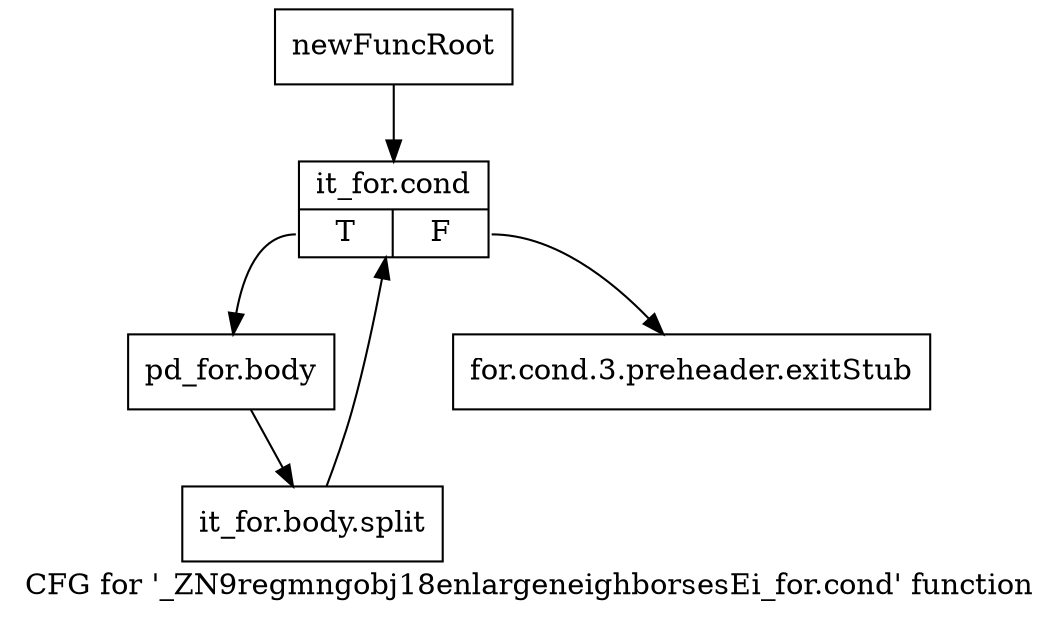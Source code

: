 digraph "CFG for '_ZN9regmngobj18enlargeneighborsesEi_for.cond' function" {
	label="CFG for '_ZN9regmngobj18enlargeneighborsesEi_for.cond' function";

	Node0x2455860 [shape=record,label="{newFuncRoot}"];
	Node0x2455860 -> Node0x2455900;
	Node0x24558b0 [shape=record,label="{for.cond.3.preheader.exitStub}"];
	Node0x2455900 [shape=record,label="{it_for.cond|{<s0>T|<s1>F}}"];
	Node0x2455900:s0 -> Node0x2455950;
	Node0x2455900:s1 -> Node0x24558b0;
	Node0x2455950 [shape=record,label="{pd_for.body}"];
	Node0x2455950 -> Node0x255ea50;
	Node0x255ea50 [shape=record,label="{it_for.body.split}"];
	Node0x255ea50 -> Node0x2455900;
}
